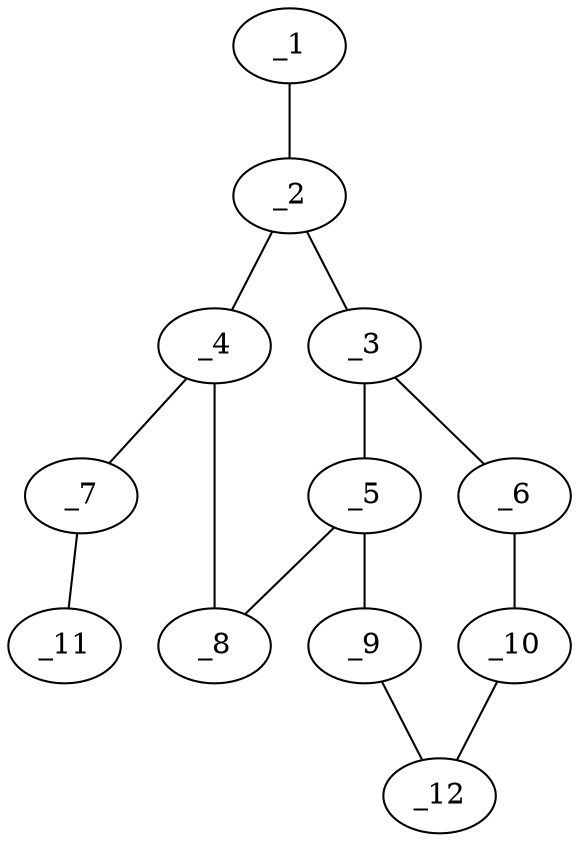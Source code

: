 graph molid33139 {
	_1	 [charge=0,
		chem=2,
		symbol="O  ",
		x="4.9921",
		y="1.38"];
	_2	 [charge=0,
		chem=1,
		symbol="C  ",
		x="4.6831",
		y="0.429"];
	_1 -- _2	 [valence=1];
	_3	 [charge=0,
		chem=1,
		symbol="C  ",
		x="3.7321",
		y="0.12"];
	_2 -- _3	 [valence=1];
	_4	 [charge=0,
		chem=1,
		symbol="C  ",
		x="5.2709",
		y="-0.38"];
	_2 -- _4	 [valence=1];
	_5	 [charge=0,
		chem=1,
		symbol="C  ",
		x="3.7321",
		y="-0.88"];
	_3 -- _5	 [valence=2];
	_6	 [charge=0,
		chem=1,
		symbol="C  ",
		x="2.866",
		y="0.62"];
	_3 -- _6	 [valence=1];
	_7	 [charge=0,
		chem=2,
		symbol="O  ",
		x="6.2709",
		y="-0.38"];
	_4 -- _7	 [valence=1];
	_8	 [charge=0,
		chem=1,
		symbol="C  ",
		x="4.6831",
		y="-1.1891"];
	_4 -- _8	 [valence=1];
	_5 -- _8	 [valence=1];
	_9	 [charge=0,
		chem=1,
		symbol="C  ",
		x="2.866",
		y="-1.38"];
	_5 -- _9	 [valence=1];
	_10	 [charge=0,
		chem=1,
		symbol="C  ",
		x=2,
		y="0.12"];
	_6 -- _10	 [valence=2];
	_11	 [charge=0,
		chem=1,
		symbol="C  ",
		x="6.7709",
		y="-1.2461"];
	_7 -- _11	 [valence=1];
	_12	 [charge=0,
		chem=1,
		symbol="C  ",
		x=2,
		y="-0.88"];
	_9 -- _12	 [valence=2];
	_10 -- _12	 [valence=1];
}
